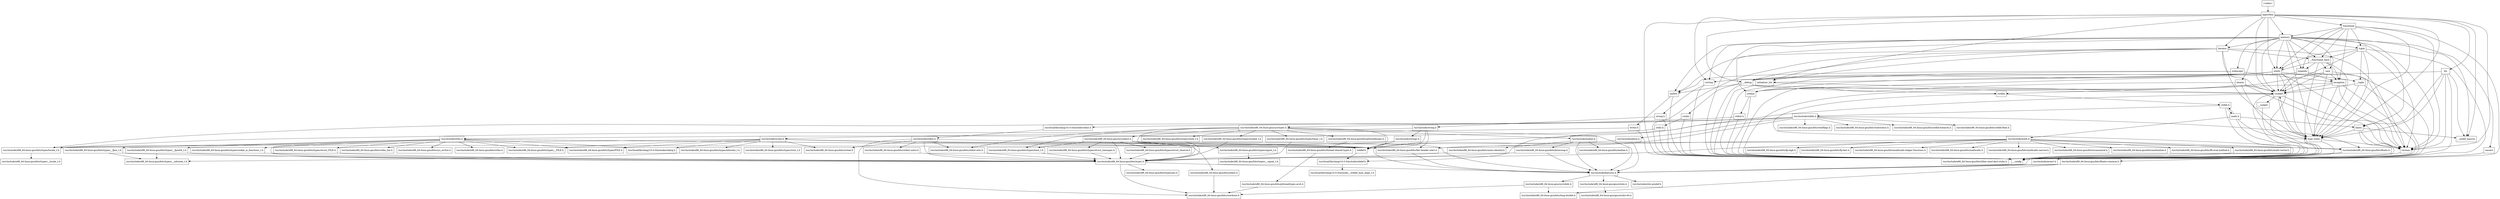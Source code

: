 digraph "dependencies" {
  header_0 [ shape="box", label="\<stdin\>" ];
  header_1 [ shape="box", label="algorithm" ];
  header_100 [ shape="box", label="typeinfo" ];
  header_101 [ shape="box", label="exception" ];
  header_102 [ shape="box", label="new" ];
  header_103 [ shape="box", label="iterator" ];
  header_104 [ shape="box", label="__functional_base" ];
  header_105 [ shape="box", label="tuple" ];
  header_106 [ shape="box", label="stdexcept" ];
  header_107 [ shape="box", label="cassert" ];
  header_108 [ shape="box", label="/usr/include/assert.h" ];
  header_109 [ shape="box", label="atomic" ];
  header_11 [ shape="box", label="initializer_list" ];
  header_110 [ shape="box", label="functional" ];
  header_111 [ shape="box", label="bit" ];
  header_12 [ shape="box", label="cstddef" ];
  header_13 [ shape="box", label="version" ];
  header_14 [ shape="box", label="/usr/local/lib/clang/10.0.0/include/stddef.h" ];
  header_15 [ shape="box", label="/usr/local/lib/clang/10.0.0/include/__stddef_max_align_t.h" ];
  header_16 [ shape="box", label="__nullptr" ];
  header_17 [ shape="box", label="type_traits" ];
  header_18 [ shape="box", label="cstring" ];
  header_19 [ shape="box", label="string.h" ];
  header_2 [ shape="box", label="__config" ];
  header_20 [ shape="box", label="/usr/include/string.h" ];
  header_21 [ shape="box", label="/usr/include/x86_64-linux-gnu/bits/libc-header-start.h" ];
  header_22 [ shape="box", label="stddef.h" ];
  header_23 [ shape="box", label="/usr/include/x86_64-linux-gnu/bits/types/locale_t.h" ];
  header_24 [ shape="box", label="/usr/include/x86_64-linux-gnu/bits/types/__locale_t.h" ];
  header_25 [ shape="box", label="/usr/include/strings.h" ];
  header_26 [ shape="box", label="utility" ];
  header_27 [ shape="box", label="__tuple" ];
  header_28 [ shape="box", label="cstdint" ];
  header_29 [ shape="box", label="stdint.h" ];
  header_3 [ shape="box", label="/usr/include/features.h" ];
  header_30 [ shape="box", label="/usr/local/lib/clang/10.0.0/include/stdint.h" ];
  header_31 [ shape="box", label="/usr/include/stdint.h" ];
  header_32 [ shape="box", label="/usr/include/x86_64-linux-gnu/bits/types.h" ];
  header_33 [ shape="box", label="/usr/include/x86_64-linux-gnu/bits/typesizes.h" ];
  header_34 [ shape="box", label="/usr/include/x86_64-linux-gnu/bits/wchar.h" ];
  header_35 [ shape="box", label="/usr/include/x86_64-linux-gnu/bits/stdint-intn.h" ];
  header_36 [ shape="box", label="/usr/include/x86_64-linux-gnu/bits/stdint-uintn.h" ];
  header_37 [ shape="box", label="__debug" ];
  header_38 [ shape="box", label="iosfwd" ];
  header_39 [ shape="box", label="wchar.h" ];
  header_4 [ shape="box", label="/usr/include/stdc-predef.h" ];
  header_40 [ shape="box", label="/usr/include/wchar.h" ];
  header_41 [ shape="box", label="/usr/include/x86_64-linux-gnu/bits/floatn.h" ];
  header_42 [ shape="box", label="/usr/include/x86_64-linux-gnu/bits/floatn-common.h" ];
  header_43 [ shape="box", label="/usr/local/lib/clang/10.0.0/include/stdarg.h" ];
  header_44 [ shape="box", label="/usr/include/x86_64-linux-gnu/bits/types/wint_t.h" ];
  header_45 [ shape="box", label="/usr/include/x86_64-linux-gnu/bits/types/mbstate_t.h" ];
  header_46 [ shape="box", label="/usr/include/x86_64-linux-gnu/bits/types/__mbstate_t.h" ];
  header_47 [ shape="box", label="/usr/include/x86_64-linux-gnu/bits/types/__FILE.h" ];
  header_48 [ shape="box", label="/usr/include/x86_64-linux-gnu/bits/types/FILE.h" ];
  header_49 [ shape="box", label="cstdlib" ];
  header_5 [ shape="box", label="/usr/include/x86_64-linux-gnu/sys/cdefs.h" ];
  header_50 [ shape="box", label="stdlib.h" ];
  header_51 [ shape="box", label="/usr/include/stdlib.h" ];
  header_52 [ shape="box", label="/usr/include/x86_64-linux-gnu/bits/waitflags.h" ];
  header_53 [ shape="box", label="/usr/include/x86_64-linux-gnu/bits/waitstatus.h" ];
  header_54 [ shape="box", label="/usr/include/x86_64-linux-gnu/sys/types.h" ];
  header_55 [ shape="box", label="/usr/include/x86_64-linux-gnu/bits/types/clock_t.h" ];
  header_56 [ shape="box", label="/usr/include/x86_64-linux-gnu/bits/types/clockid_t.h" ];
  header_57 [ shape="box", label="/usr/include/x86_64-linux-gnu/bits/types/time_t.h" ];
  header_58 [ shape="box", label="/usr/include/x86_64-linux-gnu/bits/types/timer_t.h" ];
  header_59 [ shape="box", label="/usr/include/endian.h" ];
  header_6 [ shape="box", label="/usr/include/x86_64-linux-gnu/bits/wordsize.h" ];
  header_60 [ shape="box", label="/usr/include/x86_64-linux-gnu/bits/endian.h" ];
  header_61 [ shape="box", label="/usr/include/x86_64-linux-gnu/bits/byteswap.h" ];
  header_62 [ shape="box", label="/usr/include/x86_64-linux-gnu/bits/uintn-identity.h" ];
  header_63 [ shape="box", label="/usr/include/x86_64-linux-gnu/sys/select.h" ];
  header_64 [ shape="box", label="/usr/include/x86_64-linux-gnu/bits/select.h" ];
  header_65 [ shape="box", label="/usr/include/x86_64-linux-gnu/bits/types/sigset_t.h" ];
  header_66 [ shape="box", label="/usr/include/x86_64-linux-gnu/bits/types/__sigset_t.h" ];
  header_67 [ shape="box", label="/usr/include/x86_64-linux-gnu/bits/types/struct_timeval.h" ];
  header_68 [ shape="box", label="/usr/include/x86_64-linux-gnu/bits/types/struct_timespec.h" ];
  header_69 [ shape="box", label="/usr/include/x86_64-linux-gnu/bits/pthreadtypes.h" ];
  header_7 [ shape="box", label="/usr/include/x86_64-linux-gnu/bits/long-double.h" ];
  header_70 [ shape="box", label="/usr/include/x86_64-linux-gnu/bits/thread-shared-types.h" ];
  header_71 [ shape="box", label="/usr/include/x86_64-linux-gnu/bits/pthreadtypes-arch.h" ];
  header_72 [ shape="box", label="/usr/include/alloca.h" ];
  header_73 [ shape="box", label="/usr/include/x86_64-linux-gnu/bits/stdlib-bsearch.h" ];
  header_74 [ shape="box", label="/usr/include/x86_64-linux-gnu/bits/stdlib-float.h" ];
  header_75 [ shape="box", label="math.h" ];
  header_76 [ shape="box", label="/usr/include/math.h" ];
  header_77 [ shape="box", label="/usr/include/x86_64-linux-gnu/bits/math-vector.h" ];
  header_78 [ shape="box", label="/usr/include/x86_64-linux-gnu/bits/libm-simd-decl-stubs.h" ];
  header_79 [ shape="box", label="/usr/include/x86_64-linux-gnu/bits/flt-eval-method.h" ];
  header_8 [ shape="box", label="/usr/include/x86_64-linux-gnu/gnu/stubs.h" ];
  header_80 [ shape="box", label="/usr/include/x86_64-linux-gnu/bits/fp-logb.h" ];
  header_81 [ shape="box", label="/usr/include/x86_64-linux-gnu/bits/fp-fast.h" ];
  header_82 [ shape="box", label="/usr/include/x86_64-linux-gnu/bits/mathcalls-helper-functions.h" ];
  header_83 [ shape="box", label="/usr/include/x86_64-linux-gnu/bits/mathcalls.h" ];
  header_84 [ shape="box", label="/usr/include/x86_64-linux-gnu/bits/mathcalls-narrow.h" ];
  header_85 [ shape="box", label="/usr/include/x86_64-linux-gnu/bits/iscanonical.h" ];
  header_86 [ shape="box", label="/usr/include/x86_64-linux-gnu/bits/mathinline.h" ];
  header_87 [ shape="box", label="limits" ];
  header_88 [ shape="box", label="__undef_macros" ];
  header_89 [ shape="box", label="cstdio" ];
  header_9 [ shape="box", label="/usr/include/x86_64-linux-gnu/gnu/stubs-64.h" ];
  header_90 [ shape="box", label="stdio.h" ];
  header_91 [ shape="box", label="/usr/include/stdio.h" ];
  header_92 [ shape="box", label="/usr/include/x86_64-linux-gnu/bits/types/__fpos_t.h" ];
  header_93 [ shape="box", label="/usr/include/x86_64-linux-gnu/bits/types/__fpos64_t.h" ];
  header_94 [ shape="box", label="/usr/include/x86_64-linux-gnu/bits/types/struct_FILE.h" ];
  header_95 [ shape="box", label="/usr/include/x86_64-linux-gnu/bits/types/cookie_io_functions_t.h" ];
  header_96 [ shape="box", label="/usr/include/x86_64-linux-gnu/bits/stdio_lim.h" ];
  header_97 [ shape="box", label="/usr/include/x86_64-linux-gnu/bits/sys_errlist.h" ];
  header_98 [ shape="box", label="/usr/include/x86_64-linux-gnu/bits/stdio.h" ];
  header_99 [ shape="box", label="memory" ];
  header_61 -> header_32;
  header_61 -> header_3;
  header_63 -> header_32;
  header_63 -> header_57;
  header_63 -> header_65;
  header_63 -> header_3;
  header_63 -> header_67;
  header_63 -> header_68;
  header_63 -> header_64;
  header_62 -> header_32;
  header_65 -> header_66;
  header_64 -> header_6;
  header_67 -> header_32;
  header_69 -> header_70;
  header_68 -> header_32;
  header_72 -> header_3;
  header_72 -> header_22;
  header_70 -> header_71;
  header_71 -> header_6;
  header_76 -> header_80;
  header_76 -> header_21;
  header_76 -> header_32;
  header_76 -> header_77;
  header_76 -> header_41;
  header_76 -> header_83;
  header_76 -> header_82;
  header_76 -> header_81;
  header_76 -> header_79;
  header_76 -> header_86;
  header_76 -> header_85;
  header_76 -> header_84;
  header_77 -> header_78;
  header_75 -> header_50;
  header_75 -> header_76;
  header_75 -> header_87;
  header_75 -> header_17;
  header_75 -> header_2;
  header_110 -> header_17;
  header_110 -> header_13;
  header_110 -> header_26;
  header_110 -> header_2;
  header_110 -> header_99;
  header_110 -> header_105;
  header_110 -> header_104;
  header_110 -> header_101;
  header_110 -> header_100;
  header_111 -> header_17;
  header_111 -> header_13;
  header_111 -> header_37;
  header_111 -> header_88;
  header_111 -> header_2;
  header_111 -> header_87;
  header_45 -> header_46;
  header_42 -> header_7;
  header_42 -> header_3;
  header_41 -> header_3;
  header_41 -> header_42;
  header_40 -> header_34;
  header_40 -> header_21;
  header_40 -> header_23;
  header_40 -> header_22;
  header_40 -> header_47;
  header_40 -> header_45;
  header_40 -> header_44;
  header_40 -> header_43;
  header_40 -> header_41;
  header_40 -> header_48;
  header_105 -> header_17;
  header_105 -> header_12;
  header_105 -> header_13;
  header_105 -> header_27;
  header_105 -> header_26;
  header_105 -> header_2;
  header_105 -> header_104;
  header_104 -> header_17;
  header_104 -> header_26;
  header_104 -> header_2;
  header_104 -> header_101;
  header_104 -> header_100;
  header_104 -> header_102;
  header_107 -> header_2;
  header_107 -> header_108;
  header_106 -> header_101;
  header_106 -> header_2;
  header_106 -> header_38;
  header_101 -> header_17;
  header_101 -> header_2;
  header_101 -> header_49;
  header_101 -> header_12;
  header_101 -> header_13;
  header_100 -> header_101;
  header_100 -> header_2;
  header_100 -> header_28;
  header_100 -> header_12;
  header_49 -> header_50;
  header_49 -> header_2;
  header_5 -> header_6;
  header_5 -> header_7;
  header_2 -> header_3;
  header_3 -> header_4;
  header_3 -> header_5;
  header_3 -> header_8;
  header_0 -> header_1;
  header_1 -> header_17;
  header_1 -> header_11;
  header_1 -> header_12;
  header_1 -> header_13;
  header_1 -> header_37;
  header_1 -> header_26;
  header_1 -> header_18;
  header_1 -> header_103;
  header_1 -> header_88;
  header_1 -> header_2;
  header_1 -> header_99;
  header_1 -> header_110;
  header_1 -> header_111;
  header_8 -> header_9;
  header_58 -> header_32;
  header_59 -> header_61;
  header_59 -> header_60;
  header_59 -> header_62;
  header_59 -> header_3;
  header_50 -> header_51;
  header_50 -> header_2;
  header_50 -> header_75;
  header_51 -> header_74;
  header_51 -> header_54;
  header_51 -> header_52;
  header_51 -> header_53;
  header_51 -> header_21;
  header_51 -> header_23;
  header_51 -> header_22;
  header_51 -> header_72;
  header_51 -> header_73;
  header_51 -> header_41;
  header_54 -> header_58;
  header_54 -> header_59;
  header_54 -> header_35;
  header_54 -> header_32;
  header_54 -> header_55;
  header_54 -> header_56;
  header_54 -> header_57;
  header_54 -> header_63;
  header_54 -> header_3;
  header_54 -> header_69;
  header_54 -> header_22;
  header_55 -> header_32;
  header_56 -> header_32;
  header_57 -> header_32;
  header_29 -> header_2;
  header_29 -> header_30;
  header_28 -> header_29;
  header_28 -> header_2;
  header_25 -> header_3;
  header_25 -> header_23;
  header_25 -> header_22;
  header_27 -> header_17;
  header_27 -> header_2;
  header_27 -> header_12;
  header_26 -> header_17;
  header_26 -> header_11;
  header_26 -> header_12;
  header_26 -> header_13;
  header_26 -> header_37;
  header_26 -> header_27;
  header_26 -> header_18;
  header_26 -> header_2;
  header_26 -> header_28;
  header_21 -> header_3;
  header_20 -> header_25;
  header_20 -> header_21;
  header_20 -> header_23;
  header_20 -> header_22;
  header_23 -> header_24;
  header_22 -> header_14;
  header_38 -> header_2;
  header_38 -> header_39;
  header_39 -> header_2;
  header_39 -> header_40;
  header_36 -> header_32;
  header_37 -> header_12;
  header_37 -> header_89;
  header_37 -> header_2;
  header_37 -> header_49;
  header_37 -> header_38;
  header_35 -> header_32;
  header_32 -> header_6;
  header_32 -> header_3;
  header_32 -> header_33;
  header_30 -> header_31;
  header_31 -> header_36;
  header_31 -> header_21;
  header_31 -> header_34;
  header_31 -> header_35;
  header_31 -> header_32;
  header_31 -> header_6;
  header_109 -> header_17;
  header_109 -> header_2;
  header_109 -> header_28;
  header_109 -> header_12;
  header_109 -> header_13;
  header_108 -> header_3;
  header_89 -> header_90;
  header_89 -> header_2;
  header_87 -> header_17;
  header_87 -> header_2;
  header_87 -> header_88;
  header_87 -> header_13;
  header_103 -> header_17;
  header_103 -> header_38;
  header_103 -> header_12;
  header_103 -> header_13;
  header_103 -> header_37;
  header_103 -> header_2;
  header_103 -> header_104;
  header_103 -> header_11;
  header_102 -> header_101;
  header_102 -> header_17;
  header_102 -> header_2;
  header_102 -> header_12;
  header_102 -> header_13;
  header_14 -> header_15;
  header_16 -> header_2;
  header_17 -> header_2;
  header_17 -> header_12;
  header_17 -> header_13;
  header_11 -> header_2;
  header_11 -> header_12;
  header_12 -> header_14;
  header_12 -> header_16;
  header_12 -> header_17;
  header_12 -> header_2;
  header_12 -> header_13;
  header_13 -> header_2;
  header_18 -> header_2;
  header_18 -> header_19;
  header_19 -> header_2;
  header_19 -> header_20;
  header_99 -> header_38;
  header_99 -> header_17;
  header_99 -> header_28;
  header_99 -> header_12;
  header_99 -> header_13;
  header_99 -> header_26;
  header_99 -> header_18;
  header_99 -> header_109;
  header_99 -> header_88;
  header_99 -> header_2;
  header_99 -> header_105;
  header_99 -> header_104;
  header_99 -> header_107;
  header_99 -> header_106;
  header_99 -> header_87;
  header_99 -> header_100;
  header_99 -> header_103;
  header_99 -> header_102;
  header_94 -> header_32;
  header_95 -> header_32;
  header_90 -> header_2;
  header_90 -> header_91;
  header_91 -> header_97;
  header_91 -> header_21;
  header_91 -> header_32;
  header_91 -> header_22;
  header_91 -> header_47;
  header_91 -> header_43;
  header_91 -> header_98;
  header_91 -> header_94;
  header_91 -> header_95;
  header_91 -> header_96;
  header_91 -> header_48;
  header_91 -> header_92;
  header_91 -> header_93;
  header_92 -> header_46;
  header_92 -> header_32;
  header_93 -> header_46;
  header_93 -> header_32;
}
